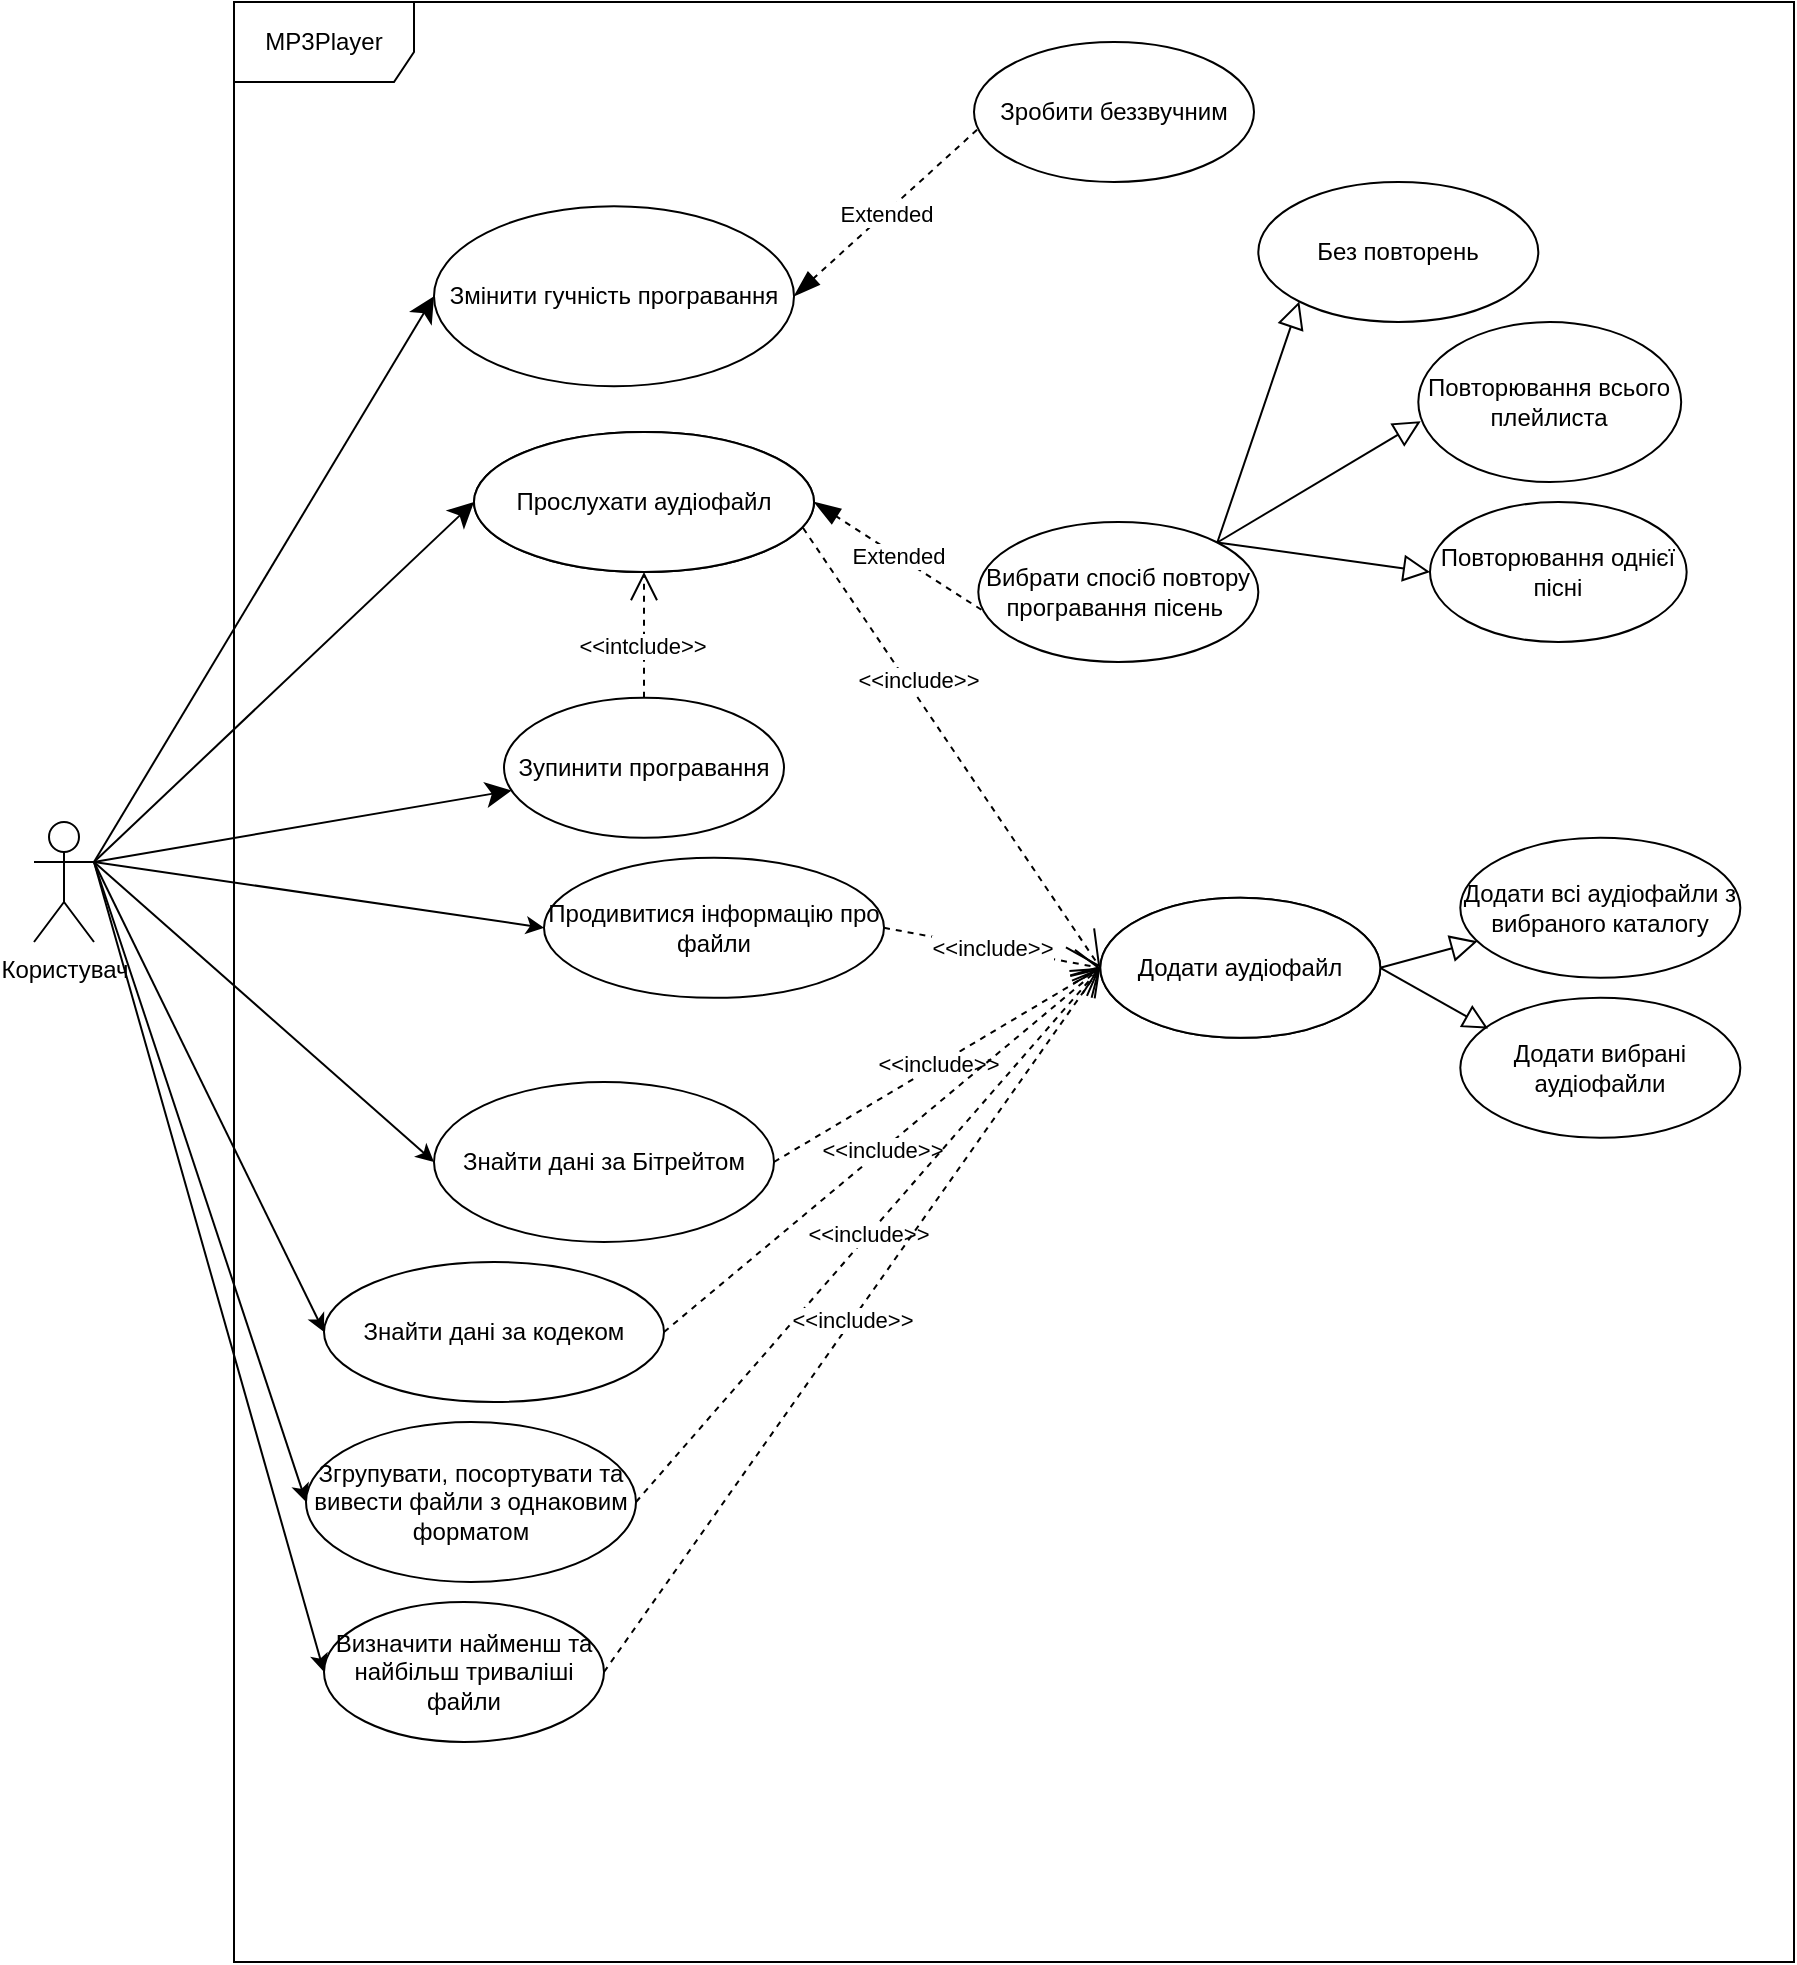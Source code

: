 <mxfile version="20.6.0" type="device"><diagram id="r0NzUoz8gZ1_RdkO8ZVE" name="Сторінка-1"><mxGraphModel dx="1038" dy="579" grid="1" gridSize="10" guides="1" tooltips="1" connect="1" arrows="1" fold="1" page="1" pageScale="1" pageWidth="827" pageHeight="1169" math="0" shadow="0"><root><mxCell id="0"/><mxCell id="1" parent="0"/><mxCell id="tMBJUGvLMZ4lHu2AFKr3-4" value="MP3Player" style="shape=umlFrame;whiteSpace=wrap;html=1;width=90;height=40;movable=1;resizable=1;rotatable=1;deletable=1;editable=1;connectable=1;" parent="1" vertex="1"><mxGeometry x="910" y="690" width="780" height="980" as="geometry"/></mxCell><mxCell id="tMBJUGvLMZ4lHu2AFKr3-6" style="rounded=0;orthogonalLoop=1;jettySize=auto;html=1;exitX=1;exitY=0.333;exitDx=0;exitDy=0;exitPerimeter=0;entryX=0;entryY=0.5;entryDx=0;entryDy=0;endSize=10;" parent="1" source="tMBJUGvLMZ4lHu2AFKr3-1" target="tMBJUGvLMZ4lHu2AFKr3-5" edge="1"><mxGeometry relative="1" as="geometry"/></mxCell><mxCell id="tMBJUGvLMZ4lHu2AFKr3-16" style="edgeStyle=none;rounded=0;orthogonalLoop=1;jettySize=auto;html=1;exitX=1;exitY=0.333;exitDx=0;exitDy=0;exitPerimeter=0;entryX=0;entryY=0.5;entryDx=0;entryDy=0;" parent="1" source="tMBJUGvLMZ4lHu2AFKr3-1" target="tMBJUGvLMZ4lHu2AFKr3-7" edge="1"><mxGeometry relative="1" as="geometry"/></mxCell><mxCell id="tMBJUGvLMZ4lHu2AFKr3-17" style="edgeStyle=none;rounded=0;orthogonalLoop=1;jettySize=auto;html=1;exitX=1;exitY=0.333;exitDx=0;exitDy=0;exitPerimeter=0;entryX=0;entryY=0.5;entryDx=0;entryDy=0;" parent="1" source="tMBJUGvLMZ4lHu2AFKr3-1" target="tMBJUGvLMZ4lHu2AFKr3-8" edge="1"><mxGeometry relative="1" as="geometry"/></mxCell><mxCell id="tMBJUGvLMZ4lHu2AFKr3-18" style="edgeStyle=none;rounded=0;orthogonalLoop=1;jettySize=auto;html=1;exitX=1;exitY=0.333;exitDx=0;exitDy=0;exitPerimeter=0;entryX=0;entryY=0.5;entryDx=0;entryDy=0;" parent="1" source="tMBJUGvLMZ4lHu2AFKr3-1" target="tMBJUGvLMZ4lHu2AFKr3-9" edge="1"><mxGeometry relative="1" as="geometry"/></mxCell><mxCell id="tMBJUGvLMZ4lHu2AFKr3-19" style="edgeStyle=none;rounded=0;orthogonalLoop=1;jettySize=auto;html=1;exitX=1;exitY=0.333;exitDx=0;exitDy=0;exitPerimeter=0;entryX=0;entryY=0.5;entryDx=0;entryDy=0;" parent="1" source="tMBJUGvLMZ4lHu2AFKr3-1" target="tMBJUGvLMZ4lHu2AFKr3-10" edge="1"><mxGeometry relative="1" as="geometry"/></mxCell><mxCell id="tMBJUGvLMZ4lHu2AFKr3-20" style="edgeStyle=none;rounded=0;orthogonalLoop=1;jettySize=auto;html=1;exitX=1;exitY=0.333;exitDx=0;exitDy=0;exitPerimeter=0;entryX=0;entryY=0.5;entryDx=0;entryDy=0;" parent="1" source="tMBJUGvLMZ4lHu2AFKr3-1" target="tMBJUGvLMZ4lHu2AFKr3-13" edge="1"><mxGeometry relative="1" as="geometry"/></mxCell><mxCell id="7VXOh7HIoJX9JoxqiQgD-26" style="edgeStyle=none;rounded=0;orthogonalLoop=1;jettySize=auto;html=1;exitX=1;exitY=0.333;exitDx=0;exitDy=0;exitPerimeter=0;startArrow=none;startFill=0;endArrow=classic;endFill=1;endSize=10;" parent="1" source="tMBJUGvLMZ4lHu2AFKr3-1" target="7VXOh7HIoJX9JoxqiQgD-21" edge="1"><mxGeometry relative="1" as="geometry"/></mxCell><mxCell id="7VXOh7HIoJX9JoxqiQgD-32" style="edgeStyle=none;rounded=0;orthogonalLoop=1;jettySize=auto;html=1;exitX=1;exitY=0.333;exitDx=0;exitDy=0;exitPerimeter=0;entryX=0;entryY=0.5;entryDx=0;entryDy=0;startArrow=none;startFill=0;endArrow=classic;endFill=1;endSize=10;" parent="1" source="tMBJUGvLMZ4lHu2AFKr3-1" target="7VXOh7HIoJX9JoxqiQgD-29" edge="1"><mxGeometry relative="1" as="geometry"/></mxCell><mxCell id="tMBJUGvLMZ4lHu2AFKr3-1" value="Користувач" style="shape=umlActor;verticalLabelPosition=bottom;verticalAlign=top;html=1;" parent="1" vertex="1"><mxGeometry x="810" y="1100" width="30" height="60" as="geometry"/></mxCell><mxCell id="tMBJUGvLMZ4lHu2AFKr3-5" value="Прослухати аудіофайл" style="ellipse;whiteSpace=wrap;html=1;" parent="1" vertex="1"><mxGeometry x="1030" y="905" width="170" height="70" as="geometry"/></mxCell><mxCell id="tMBJUGvLMZ4lHu2AFKr3-7" value="Продивитися інформацію про файли" style="ellipse;whiteSpace=wrap;html=1;" parent="1" vertex="1"><mxGeometry x="1065" y="1117.91" width="170" height="70" as="geometry"/></mxCell><mxCell id="tMBJUGvLMZ4lHu2AFKr3-8" value="Знайти дані за Бітрейтом" style="ellipse;whiteSpace=wrap;html=1;" parent="1" vertex="1"><mxGeometry x="1010" y="1230" width="170" height="80" as="geometry"/></mxCell><mxCell id="tMBJUGvLMZ4lHu2AFKr3-9" value="Знайти дані за кодеком" style="ellipse;whiteSpace=wrap;html=1;" parent="1" vertex="1"><mxGeometry x="955" y="1320" width="170" height="70" as="geometry"/></mxCell><mxCell id="tMBJUGvLMZ4lHu2AFKr3-10" value="Згрупувати, посортувати та вивести файли з однаковим форматом" style="ellipse;whiteSpace=wrap;html=1;" parent="1" vertex="1"><mxGeometry x="946" y="1400" width="165" height="80" as="geometry"/></mxCell><mxCell id="tMBJUGvLMZ4lHu2AFKr3-13" value="Визначити найменш та найбільш триваліші файли" style="ellipse;whiteSpace=wrap;html=1;" parent="1" vertex="1"><mxGeometry x="955" y="1490" width="140" height="70" as="geometry"/></mxCell><mxCell id="7VXOh7HIoJX9JoxqiQgD-6" style="edgeStyle=none;rounded=0;orthogonalLoop=1;jettySize=auto;html=1;exitX=1;exitY=0.5;exitDx=0;exitDy=0;startArrow=none;startFill=0;endArrow=block;endFill=0;endSize=11;" parent="1" source="tMBJUGvLMZ4lHu2AFKr3-25" target="7VXOh7HIoJX9JoxqiQgD-3" edge="1"><mxGeometry relative="1" as="geometry"/></mxCell><mxCell id="tMBJUGvLMZ4lHu2AFKr3-25" value="Додати аудіофайл" style="ellipse;whiteSpace=wrap;html=1;" parent="1" vertex="1"><mxGeometry x="1343.16" y="1137.91" width="140" height="70" as="geometry"/></mxCell><mxCell id="tMBJUGvLMZ4lHu2AFKr3-26" value="" style="endArrow=open;endSize=16;endFill=0;html=1;rounded=0;exitX=0.968;exitY=0.686;exitDx=0;exitDy=0;entryX=0;entryY=0.5;entryDx=0;entryDy=0;dashed=1;exitPerimeter=0;" parent="1" source="7VXOh7HIoJX9JoxqiQgD-7" target="tMBJUGvLMZ4lHu2AFKr3-25" edge="1"><mxGeometry width="160" relative="1" as="geometry"><mxPoint x="1365.0" y="1095" as="sourcePoint"/><mxPoint x="1560" y="1120" as="targetPoint"/></mxGeometry></mxCell><mxCell id="7VXOh7HIoJX9JoxqiQgD-2" value="&amp;lt;&amp;lt;include&amp;gt;&amp;gt;" style="edgeLabel;html=1;align=center;verticalAlign=middle;resizable=0;points=[];" parent="tMBJUGvLMZ4lHu2AFKr3-26" vertex="1" connectable="0"><mxGeometry x="-0.316" relative="1" as="geometry"><mxPoint x="6" as="offset"/></mxGeometry></mxCell><mxCell id="tMBJUGvLMZ4lHu2AFKr3-28" value="&amp;lt;&amp;lt;include&amp;gt;&amp;gt;" style="endArrow=open;endSize=12;dashed=1;html=1;rounded=0;exitX=1;exitY=0.5;exitDx=0;exitDy=0;entryX=0;entryY=0.5;entryDx=0;entryDy=0;" parent="1" source="tMBJUGvLMZ4lHu2AFKr3-7" target="7VXOh7HIoJX9JoxqiQgD-8" edge="1"><mxGeometry width="160" relative="1" as="geometry"><mxPoint x="1365" y="1225.68" as="sourcePoint"/><mxPoint x="1387.685" y="1102.905" as="targetPoint"/></mxGeometry></mxCell><mxCell id="tMBJUGvLMZ4lHu2AFKr3-29" value="&amp;lt;&amp;lt;include&amp;gt;&amp;gt;" style="endArrow=open;endSize=12;dashed=1;html=1;rounded=0;exitX=1;exitY=0.5;exitDx=0;exitDy=0;entryX=0;entryY=0.5;entryDx=0;entryDy=0;" parent="1" source="tMBJUGvLMZ4lHu2AFKr3-8" target="7VXOh7HIoJX9JoxqiQgD-8" edge="1"><mxGeometry width="160" relative="1" as="geometry"><mxPoint x="1210" y="1240.0" as="sourcePoint"/><mxPoint x="1280" y="1495.0" as="targetPoint"/></mxGeometry></mxCell><mxCell id="tMBJUGvLMZ4lHu2AFKr3-30" value="&amp;lt;&amp;lt;include&amp;gt;&amp;gt;" style="endArrow=open;endSize=12;dashed=1;html=1;rounded=0;exitX=1;exitY=0.5;exitDx=0;exitDy=0;entryX=0;entryY=0.5;entryDx=0;entryDy=0;" parent="1" source="tMBJUGvLMZ4lHu2AFKr3-9" target="7VXOh7HIoJX9JoxqiQgD-8" edge="1"><mxGeometry width="160" relative="1" as="geometry"><mxPoint x="1175" y="1370" as="sourcePoint"/><mxPoint x="1335" y="1370" as="targetPoint"/></mxGeometry></mxCell><mxCell id="tMBJUGvLMZ4lHu2AFKr3-31" value="&amp;lt;&amp;lt;include&amp;gt;&amp;gt;" style="endArrow=open;endSize=12;dashed=1;html=1;rounded=0;exitX=1;exitY=0.5;exitDx=0;exitDy=0;entryX=0;entryY=0.5;entryDx=0;entryDy=0;" parent="1" source="tMBJUGvLMZ4lHu2AFKr3-10" target="7VXOh7HIoJX9JoxqiQgD-8" edge="1"><mxGeometry width="160" relative="1" as="geometry"><mxPoint x="1075" y="1630" as="sourcePoint"/><mxPoint x="1235" y="1630" as="targetPoint"/></mxGeometry></mxCell><mxCell id="tMBJUGvLMZ4lHu2AFKr3-32" value="&amp;lt;&amp;lt;include&amp;gt;&amp;gt;" style="endArrow=open;endSize=12;dashed=1;html=1;rounded=0;exitX=1;exitY=0.5;exitDx=0;exitDy=0;entryX=0;entryY=0.5;entryDx=0;entryDy=0;" parent="1" source="tMBJUGvLMZ4lHu2AFKr3-13" target="7VXOh7HIoJX9JoxqiQgD-8" edge="1"><mxGeometry width="160" relative="1" as="geometry"><mxPoint x="1105" y="1670" as="sourcePoint"/><mxPoint x="1265" y="1670" as="targetPoint"/></mxGeometry></mxCell><mxCell id="7VXOh7HIoJX9JoxqiQgD-15" value="Extended" style="edgeStyle=none;rounded=0;orthogonalLoop=1;jettySize=auto;html=1;exitX=0.011;exitY=0.627;exitDx=0;exitDy=0;startArrow=none;startFill=0;endArrow=blockThin;endFill=1;dashed=1;endSize=11;exitPerimeter=0;entryX=1;entryY=0.5;entryDx=0;entryDy=0;" parent="1" source="tMBJUGvLMZ4lHu2AFKr3-35" target="7VXOh7HIoJX9JoxqiQgD-7" edge="1"><mxGeometry relative="1" as="geometry"/></mxCell><mxCell id="7VXOh7HIoJX9JoxqiQgD-18" style="edgeStyle=none;rounded=0;orthogonalLoop=1;jettySize=auto;html=1;exitX=1;exitY=0;exitDx=0;exitDy=0;entryX=0;entryY=1;entryDx=0;entryDy=0;startArrow=none;startFill=0;endArrow=block;endFill=0;endSize=11;" parent="1" source="tMBJUGvLMZ4lHu2AFKr3-35" target="7VXOh7HIoJX9JoxqiQgD-10" edge="1"><mxGeometry relative="1" as="geometry"><mxPoint x="1500.48" y="812.91" as="targetPoint"/></mxGeometry></mxCell><mxCell id="7VXOh7HIoJX9JoxqiQgD-19" style="edgeStyle=none;rounded=0;orthogonalLoop=1;jettySize=auto;html=1;exitX=1;exitY=0;exitDx=0;exitDy=0;entryX=0.009;entryY=0.62;entryDx=0;entryDy=0;entryPerimeter=0;startArrow=none;startFill=0;endArrow=block;endFill=0;endSize=11;" parent="1" source="tMBJUGvLMZ4lHu2AFKr3-35" target="7VXOh7HIoJX9JoxqiQgD-11" edge="1"><mxGeometry relative="1" as="geometry"/></mxCell><mxCell id="7VXOh7HIoJX9JoxqiQgD-20" style="edgeStyle=none;rounded=0;orthogonalLoop=1;jettySize=auto;html=1;exitX=1;exitY=0;exitDx=0;exitDy=0;entryX=0;entryY=0.5;entryDx=0;entryDy=0;startArrow=none;startFill=0;endArrow=block;endFill=0;endSize=11;" parent="1" source="tMBJUGvLMZ4lHu2AFKr3-35" target="7VXOh7HIoJX9JoxqiQgD-12" edge="1"><mxGeometry relative="1" as="geometry"/></mxCell><mxCell id="tMBJUGvLMZ4lHu2AFKr3-35" value="Вибрати спосіб повтору програвання пісень&amp;nbsp;" style="ellipse;whiteSpace=wrap;html=1;" parent="1" vertex="1"><mxGeometry x="1282.16" y="950" width="140" height="70" as="geometry"/></mxCell><mxCell id="7VXOh7HIoJX9JoxqiQgD-3" value="Додати всі аудіофайли з вибраного каталогу" style="ellipse;whiteSpace=wrap;html=1;" parent="1" vertex="1"><mxGeometry x="1523.16" y="1107.91" width="140" height="70" as="geometry"/></mxCell><mxCell id="7VXOh7HIoJX9JoxqiQgD-4" value="Додати вибрані аудіофайли" style="ellipse;whiteSpace=wrap;html=1;" parent="1" vertex="1"><mxGeometry x="1523.16" y="1187.91" width="140" height="70" as="geometry"/></mxCell><mxCell id="7VXOh7HIoJX9JoxqiQgD-7" value="Прослухати аудіофайл" style="ellipse;whiteSpace=wrap;html=1;" parent="1" vertex="1"><mxGeometry x="1030" y="905" width="170" height="70" as="geometry"/></mxCell><mxCell id="7VXOh7HIoJX9JoxqiQgD-28" style="edgeStyle=none;rounded=0;orthogonalLoop=1;jettySize=auto;html=1;exitX=1;exitY=0.5;exitDx=0;exitDy=0;entryX=0.099;entryY=0.219;entryDx=0;entryDy=0;entryPerimeter=0;startArrow=none;startFill=0;endArrow=block;endFill=0;endSize=10;" parent="1" source="7VXOh7HIoJX9JoxqiQgD-8" target="7VXOh7HIoJX9JoxqiQgD-4" edge="1"><mxGeometry relative="1" as="geometry"/></mxCell><mxCell id="7VXOh7HIoJX9JoxqiQgD-8" value="Додати аудіофайл" style="ellipse;whiteSpace=wrap;html=1;" parent="1" vertex="1"><mxGeometry x="1343.16" y="1137.91" width="140" height="70" as="geometry"/></mxCell><mxCell id="7VXOh7HIoJX9JoxqiQgD-10" value="Без повторень" style="ellipse;whiteSpace=wrap;html=1;" parent="1" vertex="1"><mxGeometry x="1422.16" y="780" width="140" height="70" as="geometry"/></mxCell><mxCell id="7VXOh7HIoJX9JoxqiQgD-11" value="Повторювання всього плейлиста" style="ellipse;whiteSpace=wrap;html=1;" parent="1" vertex="1"><mxGeometry x="1502.16" y="850" width="131.43" height="80" as="geometry"/></mxCell><mxCell id="7VXOh7HIoJX9JoxqiQgD-12" value="Повторювання однієї пісні" style="ellipse;whiteSpace=wrap;html=1;" parent="1" vertex="1"><mxGeometry x="1508" y="940" width="128.33" height="70" as="geometry"/></mxCell><mxCell id="7VXOh7HIoJX9JoxqiQgD-24" style="edgeStyle=none;rounded=0;orthogonalLoop=1;jettySize=auto;html=1;exitX=0.5;exitY=0;exitDx=0;exitDy=0;entryX=0.5;entryY=1;entryDx=0;entryDy=0;startArrow=none;startFill=0;endArrow=open;endFill=0;dashed=1;endSize=12;" parent="1" source="7VXOh7HIoJX9JoxqiQgD-21" target="7VXOh7HIoJX9JoxqiQgD-7" edge="1"><mxGeometry relative="1" as="geometry"/></mxCell><mxCell id="7VXOh7HIoJX9JoxqiQgD-25" value="&amp;lt;&amp;lt;intclude&amp;gt;&amp;gt;" style="edgeLabel;html=1;align=center;verticalAlign=middle;resizable=0;points=[];" parent="7VXOh7HIoJX9JoxqiQgD-24" vertex="1" connectable="0"><mxGeometry x="-0.159" y="1" relative="1" as="geometry"><mxPoint as="offset"/></mxGeometry></mxCell><mxCell id="7VXOh7HIoJX9JoxqiQgD-21" value="Зупинити програвання" style="ellipse;whiteSpace=wrap;html=1;" parent="1" vertex="1"><mxGeometry x="1045" y="1037.91" width="140" height="70" as="geometry"/></mxCell><mxCell id="7VXOh7HIoJX9JoxqiQgD-29" value="Змінити гучність програвання" style="ellipse;whiteSpace=wrap;html=1;" parent="1" vertex="1"><mxGeometry x="1010" y="792.09" width="180" height="90" as="geometry"/></mxCell><mxCell id="7VXOh7HIoJX9JoxqiQgD-30" value="Extended" style="edgeStyle=none;rounded=0;orthogonalLoop=1;jettySize=auto;html=1;exitX=0.011;exitY=0.627;exitDx=0;exitDy=0;startArrow=none;startFill=0;endArrow=blockThin;endFill=1;dashed=1;endSize=11;exitPerimeter=0;entryX=1;entryY=0.5;entryDx=0;entryDy=0;" parent="1" source="7VXOh7HIoJX9JoxqiQgD-31" target="7VXOh7HIoJX9JoxqiQgD-29" edge="1"><mxGeometry relative="1" as="geometry"><mxPoint x="1106.498" y="754.365" as="targetPoint"/></mxGeometry></mxCell><mxCell id="7VXOh7HIoJX9JoxqiQgD-31" value="Зробити беззвучним" style="ellipse;whiteSpace=wrap;html=1;" parent="1" vertex="1"><mxGeometry x="1280" y="710" width="140" height="70" as="geometry"/></mxCell></root></mxGraphModel></diagram></mxfile>